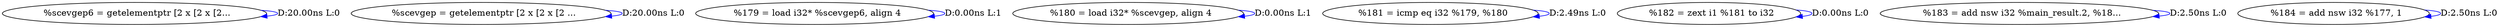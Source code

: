 digraph {
Node0x3111f80[label="  %scevgep6 = getelementptr [2 x [2 x [2..."];
Node0x3111f80 -> Node0x3111f80[label="D:20.00ns L:0",color=blue];
Node0x31120a0[label="  %scevgep = getelementptr [2 x [2 x [2 ..."];
Node0x31120a0 -> Node0x31120a0[label="D:20.00ns L:0",color=blue];
Node0x3112180[label="  %179 = load i32* %scevgep6, align 4"];
Node0x3112180 -> Node0x3112180[label="D:0.00ns L:1",color=blue];
Node0x3112260[label="  %180 = load i32* %scevgep, align 4"];
Node0x3112260 -> Node0x3112260[label="D:0.00ns L:1",color=blue];
Node0x3112380[label="  %181 = icmp eq i32 %179, %180"];
Node0x3112380 -> Node0x3112380[label="D:2.49ns L:0",color=blue];
Node0x3112460[label="  %182 = zext i1 %181 to i32"];
Node0x3112460 -> Node0x3112460[label="D:0.00ns L:0",color=blue];
Node0x3112540[label="  %183 = add nsw i32 %main_result.2, %18..."];
Node0x3112540 -> Node0x3112540[label="D:2.50ns L:0",color=blue];
Node0x3112620[label="  %184 = add nsw i32 %177, 1"];
Node0x3112620 -> Node0x3112620[label="D:2.50ns L:0",color=blue];
}
